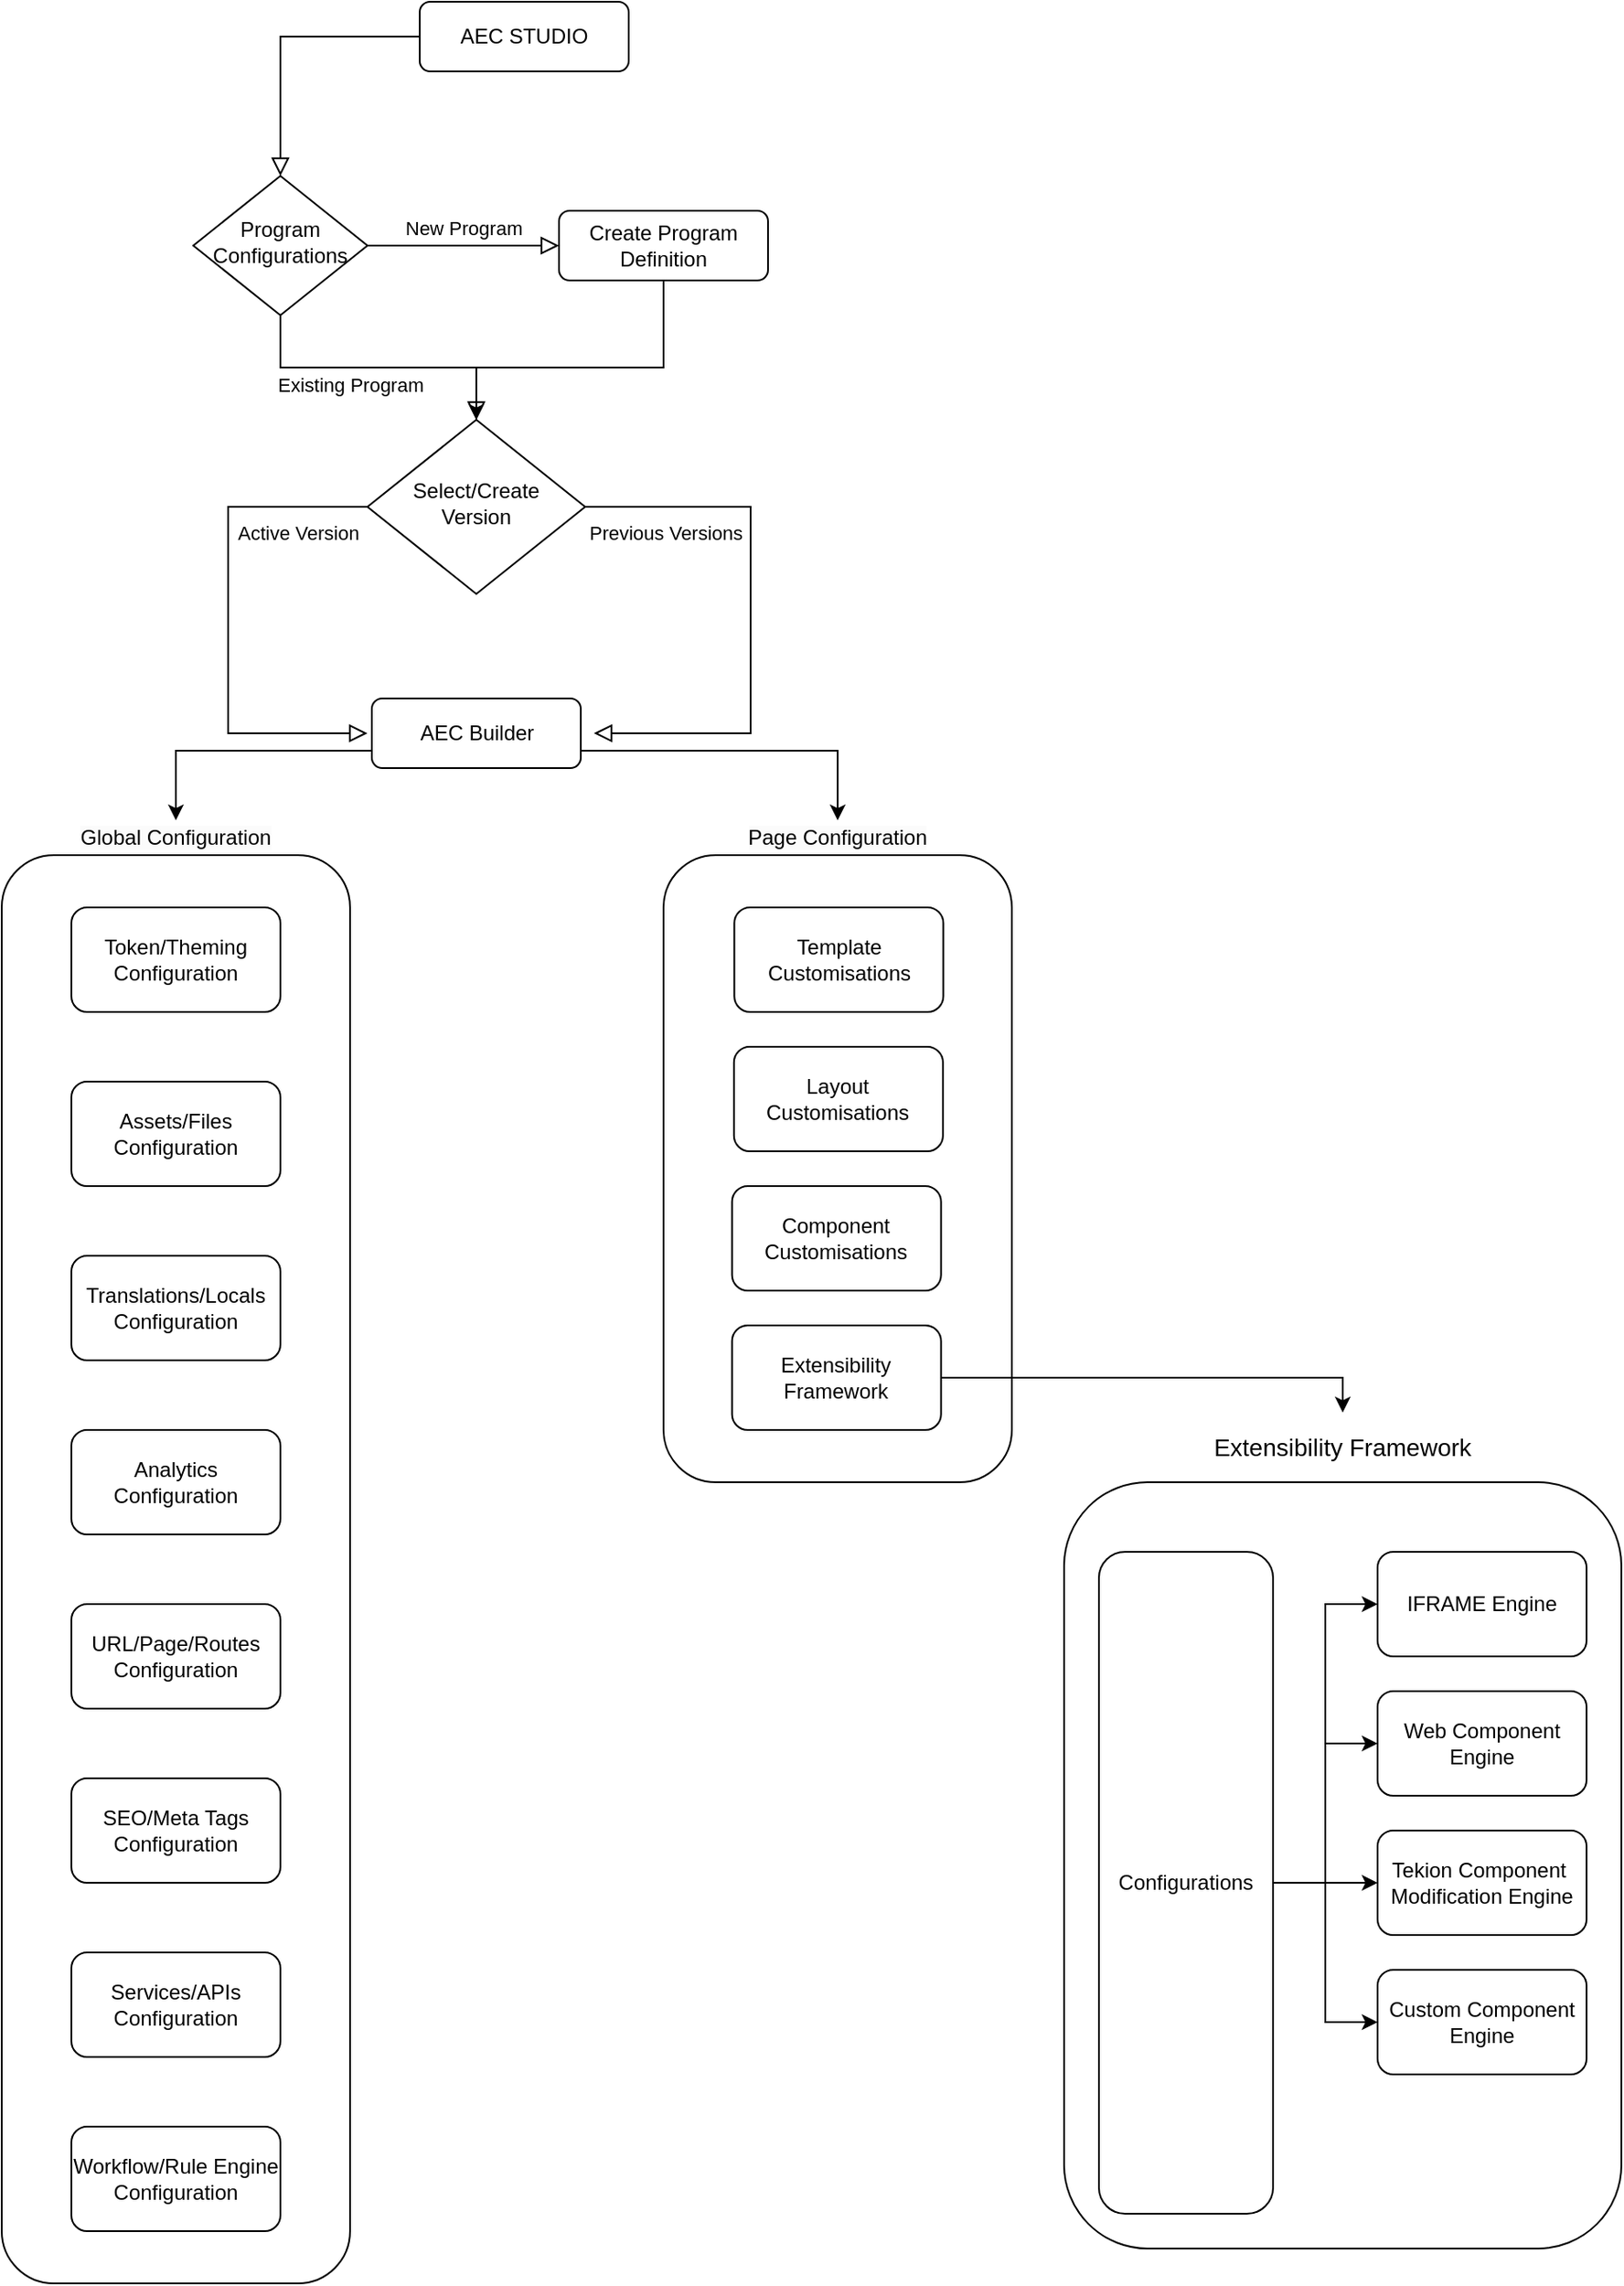 <mxfile version="24.7.17">
  <diagram id="C5RBs43oDa-KdzZeNtuy" name="Page-1">
    <mxGraphModel dx="2440" dy="1292" grid="1" gridSize="10" guides="1" tooltips="1" connect="1" arrows="1" fold="1" page="1" pageScale="1" pageWidth="827" pageHeight="1169" math="0" shadow="0">
      <root>
        <mxCell id="WIyWlLk6GJQsqaUBKTNV-0" />
        <mxCell id="WIyWlLk6GJQsqaUBKTNV-1" parent="WIyWlLk6GJQsqaUBKTNV-0" />
        <mxCell id="1dSOrY2WGg7x927SlMmq-34" value="" style="rounded=1;whiteSpace=wrap;html=1;fillColor=none;container=0;" vertex="1" parent="WIyWlLk6GJQsqaUBKTNV-1">
          <mxGeometry x="60" y="560" width="200" height="820" as="geometry" />
        </mxCell>
        <mxCell id="WIyWlLk6GJQsqaUBKTNV-2" value="" style="rounded=0;html=1;jettySize=auto;orthogonalLoop=1;fontSize=11;endArrow=block;endFill=0;endSize=8;strokeWidth=1;shadow=0;labelBackgroundColor=none;edgeStyle=orthogonalEdgeStyle;" parent="WIyWlLk6GJQsqaUBKTNV-1" source="WIyWlLk6GJQsqaUBKTNV-3" target="WIyWlLk6GJQsqaUBKTNV-6" edge="1">
          <mxGeometry relative="1" as="geometry" />
        </mxCell>
        <mxCell id="WIyWlLk6GJQsqaUBKTNV-3" value="AEC STUDIO" style="rounded=1;whiteSpace=wrap;html=1;fontSize=12;glass=0;strokeWidth=1;shadow=0;" parent="WIyWlLk6GJQsqaUBKTNV-1" vertex="1">
          <mxGeometry x="300" y="70" width="120" height="40" as="geometry" />
        </mxCell>
        <mxCell id="WIyWlLk6GJQsqaUBKTNV-4" value="Existing Program" style="rounded=0;html=1;jettySize=auto;orthogonalLoop=1;fontSize=11;endArrow=block;endFill=0;endSize=8;strokeWidth=1;shadow=0;labelBackgroundColor=none;edgeStyle=orthogonalEdgeStyle;" parent="WIyWlLk6GJQsqaUBKTNV-1" source="WIyWlLk6GJQsqaUBKTNV-6" target="WIyWlLk6GJQsqaUBKTNV-10" edge="1">
          <mxGeometry x="-0.188" y="-10" relative="1" as="geometry">
            <mxPoint as="offset" />
          </mxGeometry>
        </mxCell>
        <mxCell id="WIyWlLk6GJQsqaUBKTNV-5" value="New Program" style="edgeStyle=orthogonalEdgeStyle;rounded=0;html=1;jettySize=auto;orthogonalLoop=1;fontSize=11;endArrow=block;endFill=0;endSize=8;strokeWidth=1;shadow=0;labelBackgroundColor=none;" parent="WIyWlLk6GJQsqaUBKTNV-1" source="WIyWlLk6GJQsqaUBKTNV-6" target="WIyWlLk6GJQsqaUBKTNV-7" edge="1">
          <mxGeometry y="10" relative="1" as="geometry">
            <mxPoint as="offset" />
          </mxGeometry>
        </mxCell>
        <mxCell id="WIyWlLk6GJQsqaUBKTNV-6" value="Program Configurations" style="rhombus;whiteSpace=wrap;html=1;shadow=0;fontFamily=Helvetica;fontSize=12;align=center;strokeWidth=1;spacing=6;spacingTop=-4;" parent="WIyWlLk6GJQsqaUBKTNV-1" vertex="1">
          <mxGeometry x="170" y="170" width="100" height="80" as="geometry" />
        </mxCell>
        <mxCell id="1dSOrY2WGg7x927SlMmq-53" style="edgeStyle=orthogonalEdgeStyle;rounded=0;orthogonalLoop=1;jettySize=auto;html=1;entryX=0.5;entryY=0;entryDx=0;entryDy=0;" edge="1" parent="WIyWlLk6GJQsqaUBKTNV-1" source="WIyWlLk6GJQsqaUBKTNV-7" target="WIyWlLk6GJQsqaUBKTNV-10">
          <mxGeometry relative="1" as="geometry">
            <Array as="points">
              <mxPoint x="440" y="280" />
              <mxPoint x="332" y="280" />
            </Array>
          </mxGeometry>
        </mxCell>
        <mxCell id="WIyWlLk6GJQsqaUBKTNV-7" value="Create Program Definition" style="rounded=1;whiteSpace=wrap;html=1;fontSize=12;glass=0;strokeWidth=1;shadow=0;" parent="WIyWlLk6GJQsqaUBKTNV-1" vertex="1">
          <mxGeometry x="380" y="190" width="120" height="40" as="geometry" />
        </mxCell>
        <mxCell id="WIyWlLk6GJQsqaUBKTNV-8" value="" style="rounded=0;html=1;jettySize=auto;orthogonalLoop=1;fontSize=11;endArrow=block;endFill=0;endSize=8;strokeWidth=1;shadow=0;labelBackgroundColor=none;edgeStyle=orthogonalEdgeStyle;exitX=0;exitY=0.5;exitDx=0;exitDy=0;" parent="WIyWlLk6GJQsqaUBKTNV-1" source="WIyWlLk6GJQsqaUBKTNV-10" edge="1">
          <mxGeometry x="0.333" y="20" relative="1" as="geometry">
            <mxPoint as="offset" />
            <mxPoint x="270" y="490" as="targetPoint" />
            <Array as="points">
              <mxPoint x="190" y="360" />
              <mxPoint x="190" y="490" />
            </Array>
          </mxGeometry>
        </mxCell>
        <mxCell id="1dSOrY2WGg7x927SlMmq-7" value="Active Version" style="edgeLabel;html=1;align=center;verticalAlign=middle;resizable=0;points=[];" vertex="1" connectable="0" parent="WIyWlLk6GJQsqaUBKTNV-8">
          <mxGeometry x="-0.439" relative="1" as="geometry">
            <mxPoint x="40" y="13" as="offset" />
          </mxGeometry>
        </mxCell>
        <mxCell id="WIyWlLk6GJQsqaUBKTNV-9" value="Previous Versions" style="edgeStyle=orthogonalEdgeStyle;rounded=0;html=1;jettySize=auto;orthogonalLoop=1;fontSize=11;endArrow=block;endFill=0;endSize=8;strokeWidth=1;shadow=0;labelBackgroundColor=none;" parent="WIyWlLk6GJQsqaUBKTNV-1" source="WIyWlLk6GJQsqaUBKTNV-10" edge="1">
          <mxGeometry x="-0.716" y="-15" relative="1" as="geometry">
            <mxPoint x="1" as="offset" />
            <mxPoint x="400" y="490" as="targetPoint" />
            <Array as="points">
              <mxPoint x="490" y="360" />
              <mxPoint x="490" y="490" />
            </Array>
          </mxGeometry>
        </mxCell>
        <mxCell id="WIyWlLk6GJQsqaUBKTNV-10" value="Select/Create Version" style="rhombus;whiteSpace=wrap;html=1;shadow=0;fontFamily=Helvetica;fontSize=12;align=center;strokeWidth=1;spacing=6;spacingTop=-4;" parent="WIyWlLk6GJQsqaUBKTNV-1" vertex="1">
          <mxGeometry x="270" y="310" width="125" height="100" as="geometry" />
        </mxCell>
        <mxCell id="1dSOrY2WGg7x927SlMmq-13" value="Token/Theming Configuration" style="rounded=1;whiteSpace=wrap;html=1;" vertex="1" parent="WIyWlLk6GJQsqaUBKTNV-1">
          <mxGeometry x="100" y="590" width="120" height="60" as="geometry" />
        </mxCell>
        <mxCell id="1dSOrY2WGg7x927SlMmq-38" style="edgeStyle=orthogonalEdgeStyle;rounded=0;orthogonalLoop=1;jettySize=auto;html=1;entryX=0.5;entryY=0;entryDx=0;entryDy=0;" edge="1" parent="WIyWlLk6GJQsqaUBKTNV-1" source="1dSOrY2WGg7x927SlMmq-19" target="1dSOrY2WGg7x927SlMmq-36">
          <mxGeometry relative="1" as="geometry">
            <Array as="points">
              <mxPoint x="160" y="500" />
            </Array>
          </mxGeometry>
        </mxCell>
        <mxCell id="1dSOrY2WGg7x927SlMmq-39" style="edgeStyle=orthogonalEdgeStyle;rounded=0;orthogonalLoop=1;jettySize=auto;html=1;" edge="1" parent="WIyWlLk6GJQsqaUBKTNV-1" source="1dSOrY2WGg7x927SlMmq-19" target="1dSOrY2WGg7x927SlMmq-37">
          <mxGeometry relative="1" as="geometry">
            <Array as="points">
              <mxPoint x="540" y="500" />
            </Array>
          </mxGeometry>
        </mxCell>
        <mxCell id="1dSOrY2WGg7x927SlMmq-19" value="AEC Builder" style="rounded=1;whiteSpace=wrap;html=1;fontSize=12;glass=0;strokeWidth=1;shadow=0;" vertex="1" parent="WIyWlLk6GJQsqaUBKTNV-1">
          <mxGeometry x="272.5" y="470" width="120" height="40" as="geometry" />
        </mxCell>
        <mxCell id="1dSOrY2WGg7x927SlMmq-20" value="" style="group" vertex="1" connectable="0" parent="WIyWlLk6GJQsqaUBKTNV-1">
          <mxGeometry x="440" y="560" width="200" height="360" as="geometry" />
        </mxCell>
        <mxCell id="1dSOrY2WGg7x927SlMmq-11" value="" style="rounded=1;whiteSpace=wrap;html=1;fillColor=none;container=0;" vertex="1" parent="1dSOrY2WGg7x927SlMmq-20">
          <mxGeometry width="200" height="360" as="geometry" />
        </mxCell>
        <mxCell id="1dSOrY2WGg7x927SlMmq-15" value="Template Customisations" style="rounded=1;whiteSpace=wrap;html=1;container=0;" vertex="1" parent="1dSOrY2WGg7x927SlMmq-20">
          <mxGeometry x="40.66" y="30" width="120" height="60" as="geometry" />
        </mxCell>
        <mxCell id="1dSOrY2WGg7x927SlMmq-14" value="Layout Customisations" style="rounded=1;whiteSpace=wrap;html=1;container=0;" vertex="1" parent="1dSOrY2WGg7x927SlMmq-20">
          <mxGeometry x="40.44" y="110" width="120" height="60" as="geometry" />
        </mxCell>
        <mxCell id="1dSOrY2WGg7x927SlMmq-16" value="Component Customisations" style="rounded=1;whiteSpace=wrap;html=1;container=0;" vertex="1" parent="1dSOrY2WGg7x927SlMmq-20">
          <mxGeometry x="39.34" y="190" width="120" height="60" as="geometry" />
        </mxCell>
        <mxCell id="1dSOrY2WGg7x927SlMmq-17" value="Extensibility Framework" style="rounded=1;whiteSpace=wrap;html=1;container=0;" vertex="1" parent="1dSOrY2WGg7x927SlMmq-20">
          <mxGeometry x="39.34" y="270" width="120" height="60" as="geometry" />
        </mxCell>
        <mxCell id="1dSOrY2WGg7x927SlMmq-21" value="Assets/Files Configuration" style="rounded=1;whiteSpace=wrap;html=1;" vertex="1" parent="WIyWlLk6GJQsqaUBKTNV-1">
          <mxGeometry x="100" y="690" width="120" height="60" as="geometry" />
        </mxCell>
        <mxCell id="1dSOrY2WGg7x927SlMmq-22" value="URL/Page/Routes&lt;br&gt;Configuration" style="rounded=1;whiteSpace=wrap;html=1;" vertex="1" parent="WIyWlLk6GJQsqaUBKTNV-1">
          <mxGeometry x="100" y="990" width="120" height="60" as="geometry" />
        </mxCell>
        <mxCell id="1dSOrY2WGg7x927SlMmq-23" value="Translations/Locals&lt;br&gt;Configuration" style="rounded=1;whiteSpace=wrap;html=1;" vertex="1" parent="WIyWlLk6GJQsqaUBKTNV-1">
          <mxGeometry x="100" y="790" width="120" height="60" as="geometry" />
        </mxCell>
        <mxCell id="1dSOrY2WGg7x927SlMmq-24" value="Analytics&lt;br&gt;Configuration" style="rounded=1;whiteSpace=wrap;html=1;" vertex="1" parent="WIyWlLk6GJQsqaUBKTNV-1">
          <mxGeometry x="100" y="890" width="120" height="60" as="geometry" />
        </mxCell>
        <mxCell id="1dSOrY2WGg7x927SlMmq-25" value="SEO/Meta Tags&lt;br&gt;Configuration" style="rounded=1;whiteSpace=wrap;html=1;" vertex="1" parent="WIyWlLk6GJQsqaUBKTNV-1">
          <mxGeometry x="100" y="1090" width="120" height="60" as="geometry" />
        </mxCell>
        <mxCell id="1dSOrY2WGg7x927SlMmq-26" value="Services/APIs&lt;br&gt;Configuration" style="rounded=1;whiteSpace=wrap;html=1;" vertex="1" parent="WIyWlLk6GJQsqaUBKTNV-1">
          <mxGeometry x="100" y="1190" width="120" height="60" as="geometry" />
        </mxCell>
        <mxCell id="1dSOrY2WGg7x927SlMmq-27" value="Workflow/Rule Engine&lt;br&gt;Configuration" style="rounded=1;whiteSpace=wrap;html=1;" vertex="1" parent="WIyWlLk6GJQsqaUBKTNV-1">
          <mxGeometry x="100" y="1290" width="120" height="60" as="geometry" />
        </mxCell>
        <mxCell id="1dSOrY2WGg7x927SlMmq-36" value="&lt;span style=&quot;color: rgb(0, 0, 0); font-family: Helvetica; font-size: 12px; font-style: normal; font-variant-ligatures: normal; font-variant-caps: normal; font-weight: 400; letter-spacing: normal; orphans: 2; text-align: center; text-indent: 0px; text-transform: none; widows: 2; word-spacing: 0px; -webkit-text-stroke-width: 0px; white-space: normal; background-color: rgb(251, 251, 251); text-decoration-thickness: initial; text-decoration-style: initial; text-decoration-color: initial; display: inline !important; float: none;&quot;&gt;Global Configuration&lt;/span&gt;" style="text;html=1;align=center;verticalAlign=middle;whiteSpace=wrap;rounded=0;" vertex="1" parent="WIyWlLk6GJQsqaUBKTNV-1">
          <mxGeometry x="60" y="540" width="200" height="20" as="geometry" />
        </mxCell>
        <mxCell id="1dSOrY2WGg7x927SlMmq-37" value="&lt;br&gt;&lt;span style=&quot;color: rgb(0, 0, 0); font-family: Helvetica; font-size: 12px; font-style: normal; font-variant-ligatures: normal; font-variant-caps: normal; font-weight: 400; letter-spacing: normal; orphans: 2; text-align: center; text-indent: 0px; text-transform: none; widows: 2; word-spacing: 0px; -webkit-text-stroke-width: 0px; white-space: normal; background-color: rgb(251, 251, 251); text-decoration-thickness: initial; text-decoration-style: initial; text-decoration-color: initial; display: inline !important; float: none;&quot;&gt;Page Configuration&lt;/span&gt;&lt;div&gt;&lt;br/&gt;&lt;/div&gt;" style="text;html=1;align=center;verticalAlign=middle;whiteSpace=wrap;rounded=0;" vertex="1" parent="WIyWlLk6GJQsqaUBKTNV-1">
          <mxGeometry x="440" y="540" width="200" height="20" as="geometry" />
        </mxCell>
        <mxCell id="1dSOrY2WGg7x927SlMmq-40" value="" style="group;fillColor=none;rounded=1;" vertex="1" connectable="0" parent="WIyWlLk6GJQsqaUBKTNV-1">
          <mxGeometry x="670" y="890" width="320" height="470" as="geometry" />
        </mxCell>
        <mxCell id="1dSOrY2WGg7x927SlMmq-41" value="" style="rounded=1;whiteSpace=wrap;html=1;fillColor=none;" vertex="1" parent="1dSOrY2WGg7x927SlMmq-40">
          <mxGeometry y="30" width="320" height="440" as="geometry" />
        </mxCell>
        <mxCell id="1dSOrY2WGg7x927SlMmq-42" value="&lt;font style=&quot;font-size: 14px;&quot;&gt;Extensibility Framework&lt;/font&gt;" style="text;html=1;align=center;verticalAlign=middle;whiteSpace=wrap;rounded=0;" vertex="1" parent="1dSOrY2WGg7x927SlMmq-40">
          <mxGeometry y="-10" width="320" height="40" as="geometry" />
        </mxCell>
        <mxCell id="1dSOrY2WGg7x927SlMmq-43" style="edgeStyle=orthogonalEdgeStyle;rounded=0;orthogonalLoop=1;jettySize=auto;html=1;entryX=0;entryY=0.5;entryDx=0;entryDy=0;" edge="1" parent="1dSOrY2WGg7x927SlMmq-40" source="1dSOrY2WGg7x927SlMmq-47" target="1dSOrY2WGg7x927SlMmq-48">
          <mxGeometry relative="1" as="geometry" />
        </mxCell>
        <mxCell id="1dSOrY2WGg7x927SlMmq-44" style="edgeStyle=orthogonalEdgeStyle;rounded=0;orthogonalLoop=1;jettySize=auto;html=1;entryX=0;entryY=0.5;entryDx=0;entryDy=0;" edge="1" parent="1dSOrY2WGg7x927SlMmq-40" source="1dSOrY2WGg7x927SlMmq-47" target="1dSOrY2WGg7x927SlMmq-49">
          <mxGeometry relative="1" as="geometry" />
        </mxCell>
        <mxCell id="1dSOrY2WGg7x927SlMmq-45" style="edgeStyle=orthogonalEdgeStyle;rounded=0;orthogonalLoop=1;jettySize=auto;html=1;entryX=0;entryY=0.5;entryDx=0;entryDy=0;" edge="1" parent="1dSOrY2WGg7x927SlMmq-40" source="1dSOrY2WGg7x927SlMmq-47" target="1dSOrY2WGg7x927SlMmq-50">
          <mxGeometry relative="1" as="geometry" />
        </mxCell>
        <mxCell id="1dSOrY2WGg7x927SlMmq-46" style="edgeStyle=orthogonalEdgeStyle;rounded=0;orthogonalLoop=1;jettySize=auto;html=1;entryX=0;entryY=0.5;entryDx=0;entryDy=0;" edge="1" parent="1dSOrY2WGg7x927SlMmq-40" source="1dSOrY2WGg7x927SlMmq-47" target="1dSOrY2WGg7x927SlMmq-51">
          <mxGeometry relative="1" as="geometry" />
        </mxCell>
        <mxCell id="1dSOrY2WGg7x927SlMmq-47" value="Configurations" style="rounded=1;whiteSpace=wrap;html=1;" vertex="1" parent="1dSOrY2WGg7x927SlMmq-40">
          <mxGeometry x="20" y="70" width="100" height="380" as="geometry" />
        </mxCell>
        <mxCell id="1dSOrY2WGg7x927SlMmq-48" value="IFRAME Engine" style="rounded=1;whiteSpace=wrap;html=1;" vertex="1" parent="1dSOrY2WGg7x927SlMmq-40">
          <mxGeometry x="180" y="70" width="120" height="60" as="geometry" />
        </mxCell>
        <mxCell id="1dSOrY2WGg7x927SlMmq-49" value="Web Component Engine" style="rounded=1;whiteSpace=wrap;html=1;" vertex="1" parent="1dSOrY2WGg7x927SlMmq-40">
          <mxGeometry x="180" y="150" width="120" height="60" as="geometry" />
        </mxCell>
        <mxCell id="1dSOrY2WGg7x927SlMmq-50" value="Tekion Component&amp;nbsp; Modification Engine" style="rounded=1;whiteSpace=wrap;html=1;" vertex="1" parent="1dSOrY2WGg7x927SlMmq-40">
          <mxGeometry x="180" y="230" width="120" height="60" as="geometry" />
        </mxCell>
        <mxCell id="1dSOrY2WGg7x927SlMmq-51" value="Custom Component Engine" style="rounded=1;whiteSpace=wrap;html=1;" vertex="1" parent="1dSOrY2WGg7x927SlMmq-40">
          <mxGeometry x="180" y="310" width="120" height="60" as="geometry" />
        </mxCell>
        <mxCell id="1dSOrY2WGg7x927SlMmq-52" style="edgeStyle=orthogonalEdgeStyle;rounded=0;orthogonalLoop=1;jettySize=auto;html=1;entryX=0.5;entryY=0;entryDx=0;entryDy=0;" edge="1" parent="WIyWlLk6GJQsqaUBKTNV-1" source="1dSOrY2WGg7x927SlMmq-17" target="1dSOrY2WGg7x927SlMmq-42">
          <mxGeometry relative="1" as="geometry" />
        </mxCell>
      </root>
    </mxGraphModel>
  </diagram>
</mxfile>
